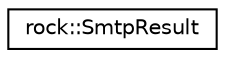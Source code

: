 digraph "类继承关系图"
{
 // LATEX_PDF_SIZE
  edge [fontname="Helvetica",fontsize="10",labelfontname="Helvetica",labelfontsize="10"];
  node [fontname="Helvetica",fontsize="10",shape=record];
  rankdir="LR";
  Node0 [label="rock::SmtpResult",height=0.2,width=0.4,color="black", fillcolor="white", style="filled",URL="$structrock_1_1SmtpResult.html",tooltip=" "];
}
